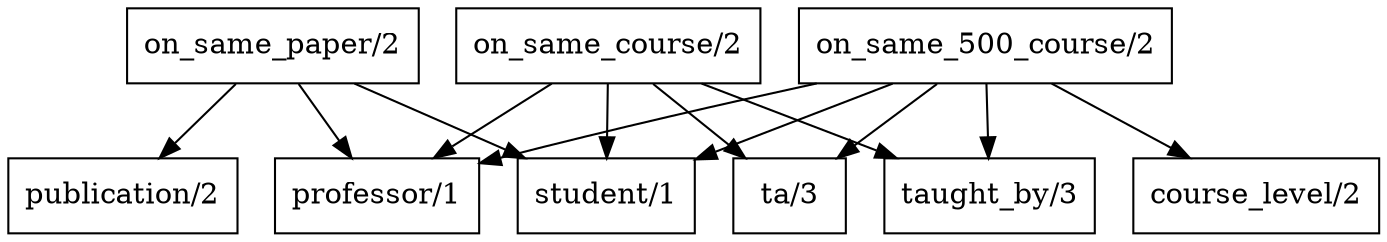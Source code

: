 digraph dependency {
node [shape=box]
"on_same_course/2" -> "professor/1"
"on_same_course/2" -> "student/1"
"on_same_course/2" -> "ta/3"
"on_same_course/2" -> "taught_by/3"
"on_same_500_course/2" -> "professor/1"
"on_same_500_course/2" -> "student/1"
"on_same_500_course/2" -> "ta/3"
"on_same_500_course/2" -> "taught_by/3"
"on_same_500_course/2" -> "course_level/2"
"on_same_paper/2" -> "student/1"
"on_same_paper/2" -> "professor/1"
"on_same_paper/2" -> "publication/2"
}
